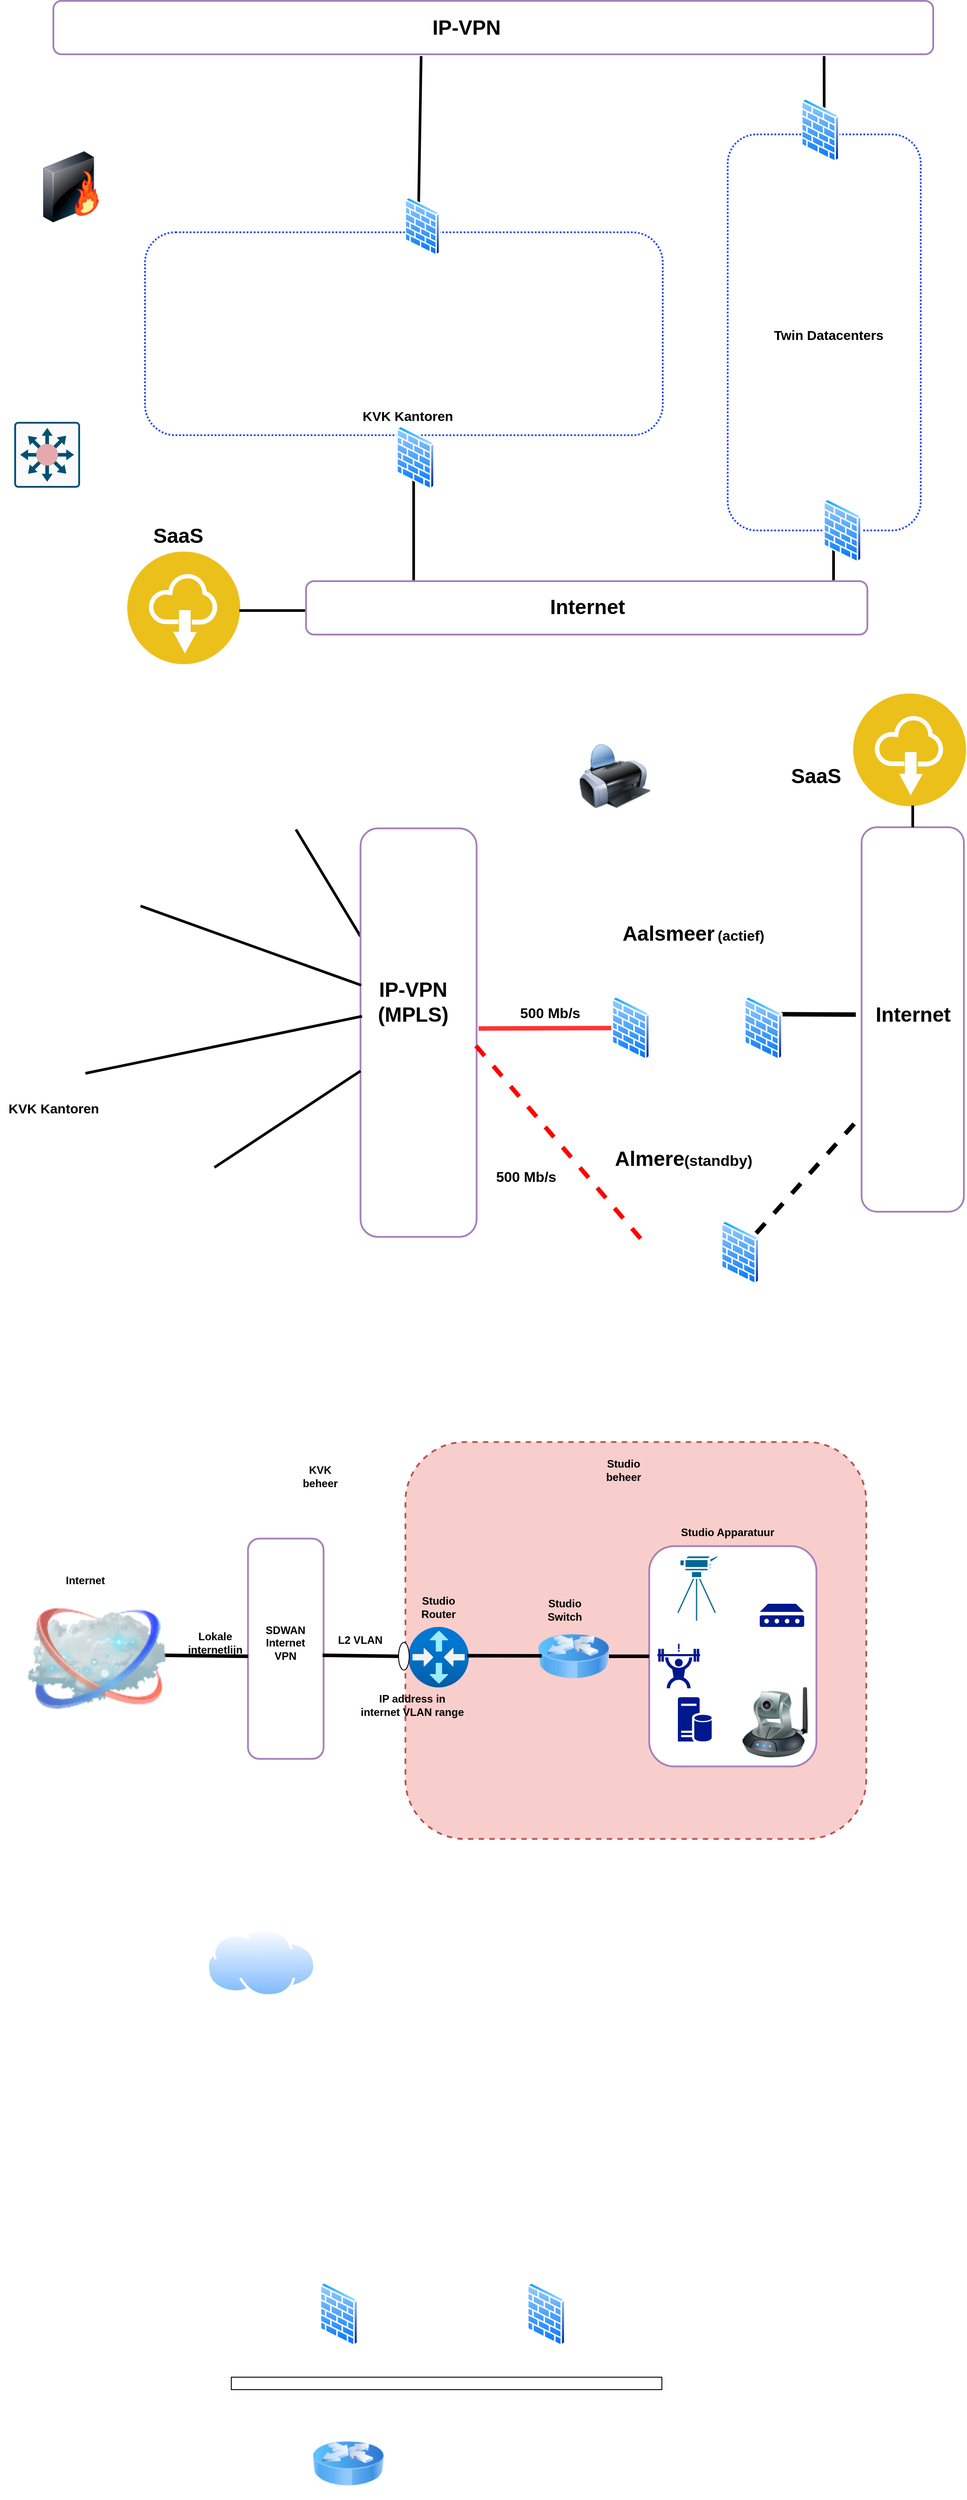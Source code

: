<mxfile version="22.1.5" type="github">
  <diagram id="3hA0JPDEhd9gc4Itpv3c" name="Pagina-1">
    <mxGraphModel dx="830" dy="450" grid="0" gridSize="10" guides="1" tooltips="1" connect="1" arrows="1" fold="1" page="1" pageScale="1" pageWidth="1169" pageHeight="827" math="0" shadow="0">
      <root>
        <mxCell id="0" />
        <mxCell id="1" parent="0" />
        <mxCell id="y-xSvdDMN6PbhGfwIklj-24" value="" style="whiteSpace=wrap;html=1;rounded=1;shadow=0;glass=0;sketch=0;fontSize=15;strokeColor=#b85450;strokeWidth=2;rotation=90;dashed=1;fillColor=#f8cecc;" parent="1" vertex="1">
          <mxGeometry x="528.75" y="1648.25" width="446" height="518" as="geometry" />
        </mxCell>
        <mxCell id="vR5ajId_hpdWkppUzHqL-19" style="rounded=0;orthogonalLoop=1;jettySize=auto;html=1;exitX=0.418;exitY=1.033;exitDx=0;exitDy=0;fontSize=15;endArrow=none;endFill=0;strokeWidth=3;shadow=0;sketch=0;exitPerimeter=0;" parent="1" source="vR5ajId_hpdWkppUzHqL-29" edge="1">
          <mxGeometry relative="1" as="geometry">
            <mxPoint x="168" y="311.75" as="sourcePoint" />
            <mxPoint x="507" y="328" as="targetPoint" />
          </mxGeometry>
        </mxCell>
        <mxCell id="vR5ajId_hpdWkppUzHqL-31" value="" style="whiteSpace=wrap;html=1;dashed=1;dashPattern=1 1;rounded=1;glass=0;strokeColor=#2146FF;strokeWidth=2;shadow=0;sketch=0;" parent="1" vertex="1">
          <mxGeometry x="200" y="325" width="582" height="228" as="geometry" />
        </mxCell>
        <mxCell id="vR5ajId_hpdWkppUzHqL-13" value="" style="whiteSpace=wrap;html=1;dashed=1;dashPattern=1 1;rounded=1;glass=0;strokeColor=#2146FF;strokeWidth=2;shadow=0;sketch=0;" parent="1" vertex="1">
          <mxGeometry x="855" y="215" width="217" height="445" as="geometry" />
        </mxCell>
        <mxCell id="vR5ajId_hpdWkppUzHqL-5" value="" style="shape=image;html=1;verticalAlign=top;verticalLabelPosition=bottom;labelBackgroundColor=#ffffff;imageAspect=0;aspect=fixed;image=https://cdn4.iconfinder.com/data/icons/travello-basic-ui-1/64/Home-128.png" parent="1" vertex="1">
          <mxGeometry x="532" y="348" width="100" height="100" as="geometry" />
        </mxCell>
        <mxCell id="vR5ajId_hpdWkppUzHqL-9" value="" style="shape=image;html=1;verticalAlign=top;verticalLabelPosition=bottom;labelBackgroundColor=#ffffff;imageAspect=0;aspect=fixed;image=https://cdn4.iconfinder.com/data/icons/ios-web-user-interface-multi-circle-flat-vol-4/512/Building_business_company_house_home_real_estate_state-128.png" parent="1" vertex="1">
          <mxGeometry x="382" y="348" width="128" height="128" as="geometry" />
        </mxCell>
        <mxCell id="vR5ajId_hpdWkppUzHqL-11" value="" style="shape=image;html=1;verticalAlign=top;verticalLabelPosition=bottom;labelBackgroundColor=#ffffff;imageAspect=0;aspect=fixed;image=https://cdn1.iconfinder.com/data/icons/2-building-line-filled/614/Police_Station-128.png" parent="1" vertex="1">
          <mxGeometry x="879" y="244" width="181" height="181" as="geometry" />
        </mxCell>
        <mxCell id="vR5ajId_hpdWkppUzHqL-12" value="" style="shape=image;html=1;verticalAlign=top;verticalLabelPosition=bottom;labelBackgroundColor=#ffffff;imageAspect=0;aspect=fixed;image=https://cdn1.iconfinder.com/data/icons/2-building-line-filled/614/Police_Station-128.png" parent="1" vertex="1">
          <mxGeometry x="882" y="461" width="181" height="181" as="geometry" />
        </mxCell>
        <mxCell id="vR5ajId_hpdWkppUzHqL-14" value="&lt;font style=&quot;font-size: 15px;&quot;&gt;&lt;b&gt;Twin&amp;nbsp;&lt;/b&gt;&lt;/font&gt;&lt;span style=&quot;font-size: 15px;&quot;&gt;&lt;b&gt;Datacenters&lt;/b&gt;&lt;/span&gt;" style="text;html=1;resizable=0;autosize=1;align=center;verticalAlign=middle;points=[];fillColor=none;strokeColor=none;rounded=0;shadow=0;glass=0;dashed=1;dashPattern=1 1;sketch=0;" parent="1" vertex="1">
          <mxGeometry x="897" y="425" width="141" height="30" as="geometry" />
        </mxCell>
        <mxCell id="vR5ajId_hpdWkppUzHqL-15" value="&lt;span style=&quot;font-size: 15px;&quot;&gt;&lt;b&gt;KVK Kantoren&lt;/b&gt;&lt;/span&gt;" style="text;html=1;resizable=0;autosize=1;align=center;verticalAlign=middle;points=[];fillColor=none;strokeColor=none;rounded=0;shadow=0;glass=0;dashed=1;dashPattern=1 1;sketch=0;" parent="1" vertex="1">
          <mxGeometry x="435" y="516" width="120" height="30" as="geometry" />
        </mxCell>
        <mxCell id="vR5ajId_hpdWkppUzHqL-24" style="edgeStyle=none;rounded=0;orthogonalLoop=1;jettySize=auto;html=1;exitX=0.876;exitY=1.033;exitDx=0;exitDy=0;entryX=0.5;entryY=0;entryDx=0;entryDy=0;fontSize=15;endArrow=none;endFill=0;strokeWidth=3;shadow=0;sketch=0;startArrow=none;exitPerimeter=0;" parent="1" edge="1">
          <mxGeometry relative="1" as="geometry">
            <mxPoint x="963.364" y="126.98" as="sourcePoint" />
            <mxPoint x="963.5" y="215" as="targetPoint" />
          </mxGeometry>
        </mxCell>
        <mxCell id="vR5ajId_hpdWkppUzHqL-7" value="" style="shape=image;html=1;verticalAlign=top;verticalLabelPosition=bottom;labelBackgroundColor=#ffffff;imageAspect=0;aspect=fixed;image=https://cdn4.iconfinder.com/data/icons/universal-7/614/20_-_Home-128.png" parent="1" vertex="1">
          <mxGeometry x="653" y="337" width="128" height="128" as="geometry" />
        </mxCell>
        <mxCell id="vR5ajId_hpdWkppUzHqL-1" value="" style="shape=image;html=1;verticalAlign=top;verticalLabelPosition=bottom;labelBackgroundColor=#ffffff;imageAspect=0;aspect=fixed;image=https://cdn1.iconfinder.com/data/icons/unicons-line-vol-1/24/building-128.png" parent="1" vertex="1">
          <mxGeometry x="224" y="346" width="128" height="128" as="geometry" />
        </mxCell>
        <mxCell id="vR5ajId_hpdWkppUzHqL-29" value="" style="whiteSpace=wrap;html=1;rounded=1;shadow=0;glass=0;sketch=0;fontSize=15;strokeColor=#A680B8;strokeWidth=2;" parent="1" vertex="1">
          <mxGeometry x="97" y="65" width="989" height="60" as="geometry" />
        </mxCell>
        <mxCell id="vR5ajId_hpdWkppUzHqL-30" value="" style="whiteSpace=wrap;html=1;rounded=1;shadow=0;glass=0;sketch=0;fontSize=15;strokeColor=#A680B8;strokeWidth=2;" parent="1" vertex="1">
          <mxGeometry x="381" y="717" width="631" height="60" as="geometry" />
        </mxCell>
        <mxCell id="vR5ajId_hpdWkppUzHqL-23" value="&lt;b style=&quot;&quot;&gt;&lt;font style=&quot;font-size: 23px;&quot;&gt;IP-VPN&lt;/font&gt;&lt;/b&gt;" style="text;html=1;resizable=0;autosize=1;align=center;verticalAlign=middle;points=[];fillColor=none;strokeColor=none;rounded=0;shadow=0;glass=0;dashed=1;dashPattern=1 1;sketch=0;" parent="1" vertex="1">
          <mxGeometry x="513" y="75" width="95" height="40" as="geometry" />
        </mxCell>
        <mxCell id="vR5ajId_hpdWkppUzHqL-32" style="rounded=0;orthogonalLoop=1;jettySize=auto;html=1;exitX=0.558;exitY=1.3;exitDx=0;exitDy=0;fontSize=15;endArrow=none;endFill=0;strokeWidth=3;shadow=0;sketch=0;exitPerimeter=0;" parent="1" source="vR5ajId_hpdWkppUzHqL-15" edge="1">
          <mxGeometry relative="1" as="geometry">
            <mxPoint x="527.237" y="583" as="sourcePoint" />
            <mxPoint x="502" y="716" as="targetPoint" />
          </mxGeometry>
        </mxCell>
        <mxCell id="vR5ajId_hpdWkppUzHqL-33" style="edgeStyle=none;rounded=0;orthogonalLoop=1;jettySize=auto;html=1;exitX=0.876;exitY=1.033;exitDx=0;exitDy=0;fontSize=15;endArrow=none;endFill=0;strokeWidth=3;shadow=0;sketch=0;startArrow=none;exitPerimeter=0;" parent="1" edge="1">
          <mxGeometry relative="1" as="geometry">
            <mxPoint x="974.004" y="660" as="sourcePoint" />
            <mxPoint x="974" y="716" as="targetPoint" />
          </mxGeometry>
        </mxCell>
        <mxCell id="vR5ajId_hpdWkppUzHqL-34" value="&lt;span style=&quot;font-size: 23px;&quot;&gt;&lt;b&gt;Internet&lt;/b&gt;&lt;/span&gt;" style="text;html=1;resizable=0;autosize=1;align=center;verticalAlign=middle;points=[];fillColor=none;strokeColor=none;rounded=0;shadow=0;glass=0;dashed=1;dashPattern=1 1;sketch=0;" parent="1" vertex="1">
          <mxGeometry x="646" y="726" width="102" height="40" as="geometry" />
        </mxCell>
        <mxCell id="vSffPIsU94AIsLdu5wni-1" style="rounded=0;orthogonalLoop=1;jettySize=auto;html=1;fontSize=15;endArrow=none;endFill=0;strokeWidth=3;shadow=0;sketch=0;" parent="1" source="vSffPIsU94AIsLdu5wni-11" target="vSffPIsU94AIsLdu5wni-13" edge="1">
          <mxGeometry relative="1" as="geometry">
            <mxPoint x="846" y="857" as="sourcePoint" />
            <mxPoint x="855" y="1032" as="targetPoint" />
          </mxGeometry>
        </mxCell>
        <mxCell id="vSffPIsU94AIsLdu5wni-10" style="edgeStyle=none;rounded=0;orthogonalLoop=1;jettySize=auto;html=1;exitX=0.49;exitY=-0.017;exitDx=0;exitDy=0;entryX=0;entryY=0.586;entryDx=0;entryDy=0;fontSize=15;endArrow=none;endFill=0;strokeWidth=5;shadow=0;sketch=0;startArrow=none;exitPerimeter=0;entryPerimeter=0;strokeColor=#FF3333;" parent="1" source="vSffPIsU94AIsLdu5wni-13" target="vSffPIsU94AIsLdu5wni-6" edge="1">
          <mxGeometry relative="1" as="geometry">
            <mxPoint x="642.004" y="1134" as="sourcePoint" />
            <mxPoint x="705" y="1219" as="targetPoint" />
          </mxGeometry>
        </mxCell>
        <mxCell id="vSffPIsU94AIsLdu5wni-13" value="" style="whiteSpace=wrap;html=1;rounded=1;shadow=0;glass=0;sketch=0;fontSize=15;strokeColor=#A680B8;strokeWidth=2;rotation=90;" parent="1" vertex="1">
          <mxGeometry x="278" y="1159" width="459" height="130.5" as="geometry" />
        </mxCell>
        <mxCell id="vSffPIsU94AIsLdu5wni-14" value="" style="whiteSpace=wrap;html=1;rounded=1;shadow=0;glass=0;sketch=0;fontSize=15;strokeColor=#A680B8;strokeWidth=2;rotation=90;" parent="1" vertex="1">
          <mxGeometry x="847" y="1152" width="432" height="115" as="geometry" />
        </mxCell>
        <mxCell id="vSffPIsU94AIsLdu5wni-15" value="&lt;div&gt;&lt;b style=&quot;&quot;&gt;&lt;font style=&quot;font-size: 23px;&quot;&gt;IP-VPN&lt;/font&gt;&lt;/b&gt;&lt;/div&gt;&lt;div&gt;&lt;b style=&quot;&quot;&gt;&lt;font style=&quot;font-size: 23px;&quot;&gt;(MPLS)&lt;br&gt;&lt;/font&gt;&lt;/b&gt;&lt;/div&gt;" style="text;html=1;resizable=0;autosize=1;align=center;verticalAlign=middle;points=[];fillColor=none;strokeColor=none;rounded=0;shadow=0;glass=0;dashed=1;dashPattern=1 1;sketch=0;" parent="1" vertex="1">
          <mxGeometry x="452" y="1156" width="97" height="67" as="geometry" />
        </mxCell>
        <mxCell id="vSffPIsU94AIsLdu5wni-17" style="edgeStyle=none;rounded=0;orthogonalLoop=1;jettySize=auto;html=1;exitX=1;exitY=0.5;exitDx=0;exitDy=0;fontSize=15;endArrow=none;endFill=0;strokeWidth=5;shadow=0;sketch=0;startArrow=none;fillColor=#f8cecc;strokeColor=#000000;" parent="1" source="vSffPIsU94AIsLdu5wni-6" edge="1">
          <mxGeometry relative="1" as="geometry">
            <mxPoint x="935.004" y="1468" as="sourcePoint" />
            <mxPoint x="999" y="1204" as="targetPoint" />
          </mxGeometry>
        </mxCell>
        <mxCell id="vSffPIsU94AIsLdu5wni-18" value="&lt;span style=&quot;font-size: 23px;&quot;&gt;&lt;b&gt;Internet&lt;/b&gt;&lt;/span&gt;" style="text;html=1;resizable=0;autosize=1;align=center;verticalAlign=middle;points=[];fillColor=none;strokeColor=none;rounded=0;shadow=0;glass=0;dashed=1;dashPattern=1 1;sketch=0;" parent="1" vertex="1">
          <mxGeometry x="1012" y="1183.5" width="102" height="40" as="geometry" />
        </mxCell>
        <mxCell id="vSffPIsU94AIsLdu5wni-4" value="" style="shape=image;html=1;verticalAlign=top;verticalLabelPosition=bottom;labelBackgroundColor=#ffffff;imageAspect=0;aspect=fixed;image=https://cdn4.iconfinder.com/data/icons/travello-basic-ui-1/64/Home-128.png" parent="1" vertex="1">
          <mxGeometry x="43" y="1169" width="100" height="100" as="geometry" />
        </mxCell>
        <mxCell id="vSffPIsU94AIsLdu5wni-5" value="" style="shape=image;html=1;verticalAlign=top;verticalLabelPosition=bottom;labelBackgroundColor=#ffffff;imageAspect=0;aspect=fixed;image=https://cdn4.iconfinder.com/data/icons/ios-web-user-interface-multi-circle-flat-vol-4/512/Building_business_company_house_home_real_estate_state-128.png" parent="1" vertex="1">
          <mxGeometry x="150" y="1354" width="128" height="128" as="geometry" />
        </mxCell>
        <mxCell id="vSffPIsU94AIsLdu5wni-9" value="&lt;span style=&quot;font-size: 15px;&quot;&gt;&lt;b&gt;KVK Kantoren&lt;/b&gt;&lt;/span&gt;" style="text;html=1;resizable=0;autosize=1;align=center;verticalAlign=middle;points=[];fillColor=none;strokeColor=none;rounded=0;shadow=0;glass=0;dashed=1;dashPattern=1 1;sketch=0;" parent="1" vertex="1">
          <mxGeometry x="37" y="1294" width="120" height="30" as="geometry" />
        </mxCell>
        <mxCell id="vSffPIsU94AIsLdu5wni-11" value="" style="shape=image;html=1;verticalAlign=top;verticalLabelPosition=bottom;labelBackgroundColor=#ffffff;imageAspect=0;aspect=fixed;image=https://cdn4.iconfinder.com/data/icons/universal-7/614/20_-_Home-128.png" parent="1" vertex="1">
          <mxGeometry x="267" y="868" width="128" height="128" as="geometry" />
        </mxCell>
        <mxCell id="vSffPIsU94AIsLdu5wni-12" value="" style="shape=image;html=1;verticalAlign=top;verticalLabelPosition=bottom;labelBackgroundColor=#ffffff;imageAspect=0;aspect=fixed;image=https://cdn1.iconfinder.com/data/icons/unicons-line-vol-1/24/building-128.png" parent="1" vertex="1">
          <mxGeometry x="85" y="950" width="128" height="128" as="geometry" />
        </mxCell>
        <mxCell id="vSffPIsU94AIsLdu5wni-24" style="rounded=0;orthogonalLoop=1;jettySize=auto;html=1;fontSize=15;endArrow=none;endFill=0;strokeWidth=3;shadow=0;sketch=0;exitX=0.859;exitY=1.031;exitDx=0;exitDy=0;exitPerimeter=0;entryX=0.384;entryY=0.994;entryDx=0;entryDy=0;entryPerimeter=0;" parent="1" source="vSffPIsU94AIsLdu5wni-12" target="vSffPIsU94AIsLdu5wni-13" edge="1">
          <mxGeometry relative="1" as="geometry">
            <mxPoint x="379.652" y="1006" as="sourcePoint" />
            <mxPoint x="452.25" y="1126.209" as="targetPoint" />
          </mxGeometry>
        </mxCell>
        <mxCell id="vSffPIsU94AIsLdu5wni-25" style="rounded=0;orthogonalLoop=1;jettySize=auto;html=1;fontSize=15;endArrow=none;endFill=0;strokeWidth=3;shadow=0;sketch=0;exitX=0.9;exitY=1.01;exitDx=0;exitDy=0;exitPerimeter=0;entryX=0.46;entryY=0.987;entryDx=0;entryDy=0;entryPerimeter=0;" parent="1" source="vSffPIsU94AIsLdu5wni-4" target="vSffPIsU94AIsLdu5wni-13" edge="1">
          <mxGeometry relative="1" as="geometry">
            <mxPoint x="204.952" y="1091.968" as="sourcePoint" />
            <mxPoint x="453.033" y="1181.006" as="targetPoint" />
          </mxGeometry>
        </mxCell>
        <mxCell id="vSffPIsU94AIsLdu5wni-26" style="rounded=0;orthogonalLoop=1;jettySize=auto;html=1;fontSize=15;endArrow=none;endFill=0;strokeWidth=3;shadow=0;sketch=0;" parent="1" source="vSffPIsU94AIsLdu5wni-5" target="vSffPIsU94AIsLdu5wni-13" edge="1">
          <mxGeometry relative="1" as="geometry">
            <mxPoint x="143" y="1280" as="sourcePoint" />
            <mxPoint x="453.947" y="1215.89" as="targetPoint" />
          </mxGeometry>
        </mxCell>
        <mxCell id="vSffPIsU94AIsLdu5wni-6" value="" style="shape=image;html=1;verticalAlign=top;verticalLabelPosition=bottom;labelBackgroundColor=#ffffff;imageAspect=0;aspect=fixed;image=https://cdn1.iconfinder.com/data/icons/2-building-line-filled/614/Police_Station-128.png" parent="1" vertex="1">
          <mxGeometry x="724" y="1113" width="181" height="181" as="geometry" />
        </mxCell>
        <mxCell id="vSffPIsU94AIsLdu5wni-7" value="" style="shape=image;html=1;verticalAlign=top;verticalLabelPosition=bottom;labelBackgroundColor=#ffffff;imageAspect=0;aspect=fixed;image=https://cdn1.iconfinder.com/data/icons/2-building-line-filled/614/Police_Station-128.png" parent="1" vertex="1">
          <mxGeometry x="718" y="1361" width="181" height="181" as="geometry" />
        </mxCell>
        <mxCell id="vSffPIsU94AIsLdu5wni-28" value="&lt;span style=&quot;font-size: 23px;&quot;&gt;&lt;b&gt;Aalsmeer&lt;/b&gt;&lt;/span&gt; &lt;b&gt;&lt;font style=&quot;font-size: 16px;&quot;&gt;(actief)&lt;/font&gt;&lt;/b&gt;" style="text;html=1;resizable=0;autosize=1;align=center;verticalAlign=middle;points=[];fillColor=none;strokeColor=none;rounded=0;shadow=0;glass=0;dashed=1;dashPattern=1 1;sketch=0;" parent="1" vertex="1">
          <mxGeometry x="727.5" y="1093" width="177" height="40" as="geometry" />
        </mxCell>
        <mxCell id="vSffPIsU94AIsLdu5wni-29" value="&lt;span style=&quot;font-size: 23px;&quot;&gt;&lt;b&gt;Almere&lt;/b&gt;&lt;/span&gt;&lt;b&gt;&lt;font style=&quot;font-size: 17px;&quot;&gt;(standby)&lt;/font&gt;&lt;/b&gt;" style="text;html=1;resizable=0;autosize=1;align=center;verticalAlign=middle;points=[];fillColor=none;strokeColor=none;rounded=0;shadow=0;glass=0;dashed=1;dashPattern=1 1;sketch=0;" parent="1" vertex="1">
          <mxGeometry x="719" y="1346" width="172" height="40" as="geometry" />
        </mxCell>
        <mxCell id="vSffPIsU94AIsLdu5wni-30" style="edgeStyle=none;rounded=0;orthogonalLoop=1;jettySize=auto;html=1;exitX=1;exitY=0.5;exitDx=0;exitDy=0;fontSize=15;endArrow=none;endFill=0;strokeWidth=5;shadow=0;sketch=0;startArrow=none;fillColor=#f8cecc;strokeColor=#000000;entryX=0.75;entryY=1;entryDx=0;entryDy=0;dashed=1;" parent="1" target="vSffPIsU94AIsLdu5wni-14" edge="1">
          <mxGeometry relative="1" as="geometry">
            <mxPoint x="867" y="1472" as="sourcePoint" />
            <mxPoint x="961" y="1472.5" as="targetPoint" />
          </mxGeometry>
        </mxCell>
        <mxCell id="vSffPIsU94AIsLdu5wni-31" style="edgeStyle=none;rounded=0;orthogonalLoop=1;jettySize=auto;html=1;exitX=0.532;exitY=0.006;exitDx=0;exitDy=0;entryX=0.26;entryY=0.575;entryDx=0;entryDy=0;fontSize=15;endArrow=none;endFill=0;strokeWidth=5;shadow=0;sketch=0;startArrow=none;exitPerimeter=0;entryPerimeter=0;dashed=1;strokeColor=#FF0000;" parent="1" source="vSffPIsU94AIsLdu5wni-13" target="vSffPIsU94AIsLdu5wni-7" edge="1">
          <mxGeometry relative="1" as="geometry">
            <mxPoint x="574.968" y="1341.59" as="sourcePoint" />
            <mxPoint x="724" y="1340.996" as="targetPoint" />
          </mxGeometry>
        </mxCell>
        <mxCell id="vSffPIsU94AIsLdu5wni-32" value="500 Mb/s" style="text;html=1;resizable=0;autosize=1;align=center;verticalAlign=middle;points=[];fillColor=none;strokeColor=none;rounded=0;shadow=0;glass=0;dashed=1;dashPattern=1 1;sketch=0;fontSize=16;fontStyle=1" parent="1" vertex="1">
          <mxGeometry x="612" y="1186" width="86" height="31" as="geometry" />
        </mxCell>
        <mxCell id="vSffPIsU94AIsLdu5wni-33" value="500 Mb/s" style="text;html=1;resizable=0;autosize=1;align=center;verticalAlign=middle;points=[];fillColor=none;strokeColor=none;rounded=0;shadow=0;glass=0;dashed=1;dashPattern=1 1;sketch=0;fontSize=16;fontStyle=1" parent="1" vertex="1">
          <mxGeometry x="585" y="1370" width="86" height="31" as="geometry" />
        </mxCell>
        <mxCell id="vSffPIsU94AIsLdu5wni-34" value="" style="aspect=fixed;perimeter=ellipsePerimeter;html=1;align=center;shadow=0;dashed=0;fontColor=#4277BB;labelBackgroundColor=#ffffff;fontSize=12;spacingTop=3;image;image=img/lib/ibm/applications/saas_applications.svg;" parent="1" vertex="1">
          <mxGeometry x="180" y="683.5" width="127" height="127" as="geometry" />
        </mxCell>
        <mxCell id="vSffPIsU94AIsLdu5wni-35" style="rounded=0;orthogonalLoop=1;jettySize=auto;html=1;fontSize=15;endArrow=none;endFill=0;strokeWidth=3;shadow=0;sketch=0;" parent="1" edge="1">
          <mxGeometry relative="1" as="geometry">
            <mxPoint x="306" y="750" as="sourcePoint" />
            <mxPoint x="380.04" y="750" as="targetPoint" />
          </mxGeometry>
        </mxCell>
        <mxCell id="vSffPIsU94AIsLdu5wni-36" value="&lt;span style=&quot;font-size: 23px;&quot;&gt;&lt;b&gt;SaaS&lt;/b&gt;&lt;/span&gt;" style="text;html=1;resizable=0;autosize=1;align=center;verticalAlign=middle;points=[];fillColor=none;strokeColor=none;rounded=0;shadow=0;glass=0;dashed=1;dashPattern=1 1;sketch=0;" parent="1" vertex="1">
          <mxGeometry x="200" y="646" width="74" height="40" as="geometry" />
        </mxCell>
        <mxCell id="vSffPIsU94AIsLdu5wni-37" value="" style="aspect=fixed;perimeter=ellipsePerimeter;html=1;align=center;shadow=0;dashed=0;spacingTop=3;image;image=img/lib/active_directory/firewall.svg;fontSize=17;" parent="1" vertex="1">
          <mxGeometry x="491.5" y="285" width="40.5" height="66.39" as="geometry" />
        </mxCell>
        <mxCell id="vSffPIsU94AIsLdu5wni-38" value="" style="aspect=fixed;perimeter=ellipsePerimeter;html=1;align=center;shadow=0;dashed=0;spacingTop=3;image;image=img/lib/active_directory/firewall.svg;fontSize=17;" parent="1" vertex="1">
          <mxGeometry x="482" y="542" width="44" height="72.13" as="geometry" />
        </mxCell>
        <mxCell id="vSffPIsU94AIsLdu5wni-39" value="" style="aspect=fixed;perimeter=ellipsePerimeter;html=1;align=center;shadow=0;dashed=0;spacingTop=3;image;image=img/lib/active_directory/firewall.svg;fontSize=17;" parent="1" vertex="1">
          <mxGeometry x="962" y="624" width="44" height="72.13" as="geometry" />
        </mxCell>
        <mxCell id="vSffPIsU94AIsLdu5wni-41" value="" style="aspect=fixed;perimeter=ellipsePerimeter;html=1;align=center;shadow=0;dashed=0;spacingTop=3;image;image=img/lib/active_directory/firewall.svg;fontSize=17;" parent="1" vertex="1">
          <mxGeometry x="937" y="174" width="44" height="72.13" as="geometry" />
        </mxCell>
        <mxCell id="vSffPIsU94AIsLdu5wni-42" value="" style="aspect=fixed;perimeter=ellipsePerimeter;html=1;align=center;shadow=0;dashed=0;spacingTop=3;image;image=img/lib/active_directory/firewall.svg;fontSize=17;" parent="1" vertex="1">
          <mxGeometry x="724" y="1182.93" width="44" height="72.13" as="geometry" />
        </mxCell>
        <mxCell id="vSffPIsU94AIsLdu5wni-43" value="" style="aspect=fixed;perimeter=ellipsePerimeter;html=1;align=center;shadow=0;dashed=0;spacingTop=3;image;image=img/lib/active_directory/firewall.svg;fontSize=17;" parent="1" vertex="1">
          <mxGeometry x="873" y="1182.93" width="44" height="72.13" as="geometry" />
        </mxCell>
        <mxCell id="vSffPIsU94AIsLdu5wni-44" value="" style="aspect=fixed;perimeter=ellipsePerimeter;html=1;align=center;shadow=0;dashed=0;spacingTop=3;image;image=img/lib/active_directory/firewall.svg;fontSize=17;" parent="1" vertex="1">
          <mxGeometry x="396" y="2628" width="44" height="72.13" as="geometry" />
        </mxCell>
        <mxCell id="vSffPIsU94AIsLdu5wni-45" value="" style="aspect=fixed;perimeter=ellipsePerimeter;html=1;align=center;shadow=0;dashed=0;spacingTop=3;image;image=img/lib/active_directory/firewall.svg;fontSize=17;" parent="1" vertex="1">
          <mxGeometry x="847" y="1435" width="44" height="72.13" as="geometry" />
        </mxCell>
        <mxCell id="vSffPIsU94AIsLdu5wni-46" value="" style="aspect=fixed;perimeter=ellipsePerimeter;html=1;align=center;shadow=0;dashed=0;fontColor=#4277BB;labelBackgroundColor=#ffffff;fontSize=12;spacingTop=3;image;image=img/lib/ibm/applications/saas_applications.svg;" parent="1" vertex="1">
          <mxGeometry x="996" y="843" width="127" height="127" as="geometry" />
        </mxCell>
        <mxCell id="vSffPIsU94AIsLdu5wni-47" style="rounded=0;orthogonalLoop=1;jettySize=auto;html=1;fontSize=15;endArrow=none;endFill=0;strokeWidth=3;shadow=0;sketch=0;exitX=0;exitY=0.5;exitDx=0;exitDy=0;" parent="1" source="vSffPIsU94AIsLdu5wni-14" edge="1">
          <mxGeometry relative="1" as="geometry">
            <mxPoint x="991" y="965" as="sourcePoint" />
            <mxPoint x="1063" y="969" as="targetPoint" />
          </mxGeometry>
        </mxCell>
        <mxCell id="vSffPIsU94AIsLdu5wni-48" value="&lt;span style=&quot;font-size: 23px;&quot;&gt;&lt;b&gt;SaaS&lt;/b&gt;&lt;/span&gt;" style="text;html=1;resizable=0;autosize=1;align=center;verticalAlign=middle;points=[];fillColor=none;strokeColor=none;rounded=0;shadow=0;glass=0;dashed=1;dashPattern=1 1;sketch=0;" parent="1" vertex="1">
          <mxGeometry x="917" y="916" width="74" height="40" as="geometry" />
        </mxCell>
        <mxCell id="vSffPIsU94AIsLdu5wni-54" value="" style="image;html=1;image=img/lib/clip_art/computers/Printer_128x128.png;fontSize=17;" parent="1" vertex="1">
          <mxGeometry x="688" y="896" width="80" height="80" as="geometry" />
        </mxCell>
        <mxCell id="y-xSvdDMN6PbhGfwIklj-1" value="" style="image;html=1;image=img/lib/clip_art/networking/Router_Icon_128x128.png" parent="1" vertex="1">
          <mxGeometry x="641.5" y="1885" width="80" height="80" as="geometry" />
        </mxCell>
        <mxCell id="y-xSvdDMN6PbhGfwIklj-2" value="" style="image;aspect=fixed;html=1;points=[];align=center;fontSize=12;image=img/lib/azure2/networking/Virtual_Router.svg;" parent="1" vertex="1">
          <mxGeometry x="496" y="1892" width="68" height="68" as="geometry" />
        </mxCell>
        <mxCell id="y-xSvdDMN6PbhGfwIklj-3" value="" style="whiteSpace=wrap;html=1;rounded=1;shadow=0;glass=0;sketch=0;fontSize=15;strokeColor=#A680B8;strokeWidth=2;rotation=90;" parent="1" vertex="1">
          <mxGeometry x="737" y="1831" width="247.5" height="188" as="geometry" />
        </mxCell>
        <mxCell id="y-xSvdDMN6PbhGfwIklj-4" value="" style="shape=mxgraph.cisco.computers_and_peripherals.video_camera;html=1;pointerEvents=1;dashed=0;fillColor=#036897;strokeColor=#ffffff;strokeWidth=2;verticalLabelPosition=bottom;verticalAlign=top;align=center;outlineConnect=0;" parent="1" vertex="1">
          <mxGeometry x="799" y="1811" width="46" height="74" as="geometry" />
        </mxCell>
        <mxCell id="y-xSvdDMN6PbhGfwIklj-5" value="" style="image;html=1;image=img/lib/clip_art/networking/Ip_Camera_128x128.png" parent="1" vertex="1">
          <mxGeometry x="868" y="1959" width="80" height="80" as="geometry" />
        </mxCell>
        <mxCell id="y-xSvdDMN6PbhGfwIklj-6" value="" style="sketch=0;aspect=fixed;pointerEvents=1;shadow=0;dashed=0;html=1;strokeColor=none;labelPosition=center;verticalLabelPosition=bottom;verticalAlign=top;align=center;fillColor=#00188D;shape=mxgraph.mscae.enterprise.database_server" parent="1" vertex="1">
          <mxGeometry x="799" y="1971" width="38" height="50" as="geometry" />
        </mxCell>
        <mxCell id="y-xSvdDMN6PbhGfwIklj-7" value="" style="sketch=0;aspect=fixed;pointerEvents=1;shadow=0;dashed=0;html=1;strokeColor=none;labelPosition=center;verticalLabelPosition=bottom;verticalAlign=top;align=center;fillColor=#00188D;shape=mxgraph.mscae.enterprise.device" parent="1" vertex="1">
          <mxGeometry x="891" y="1866" width="50" height="26" as="geometry" />
        </mxCell>
        <mxCell id="y-xSvdDMN6PbhGfwIklj-8" value="" style="sketch=0;aspect=fixed;pointerEvents=1;shadow=0;dashed=0;html=1;strokeColor=none;labelPosition=center;verticalLabelPosition=bottom;verticalAlign=top;align=center;fillColor=#00188D;shape=mxgraph.mscae.enterprise.load_testing" parent="1" vertex="1">
          <mxGeometry x="776" y="1911" width="48" height="50" as="geometry" />
        </mxCell>
        <mxCell id="y-xSvdDMN6PbhGfwIklj-9" value="" style="endArrow=none;html=1;rounded=0;entryX=0.5;entryY=1;entryDx=0;entryDy=0;strokeWidth=4;" parent="1" source="y-xSvdDMN6PbhGfwIklj-1" target="y-xSvdDMN6PbhGfwIklj-3" edge="1">
          <mxGeometry width="50" height="50" relative="1" as="geometry">
            <mxPoint x="558" y="1564" as="sourcePoint" />
            <mxPoint x="608" y="1514" as="targetPoint" />
          </mxGeometry>
        </mxCell>
        <mxCell id="y-xSvdDMN6PbhGfwIklj-10" value="" style="endArrow=none;html=1;rounded=0;entryX=0.5;entryY=1;entryDx=0;entryDy=0;strokeWidth=4;exitX=0.976;exitY=0.476;exitDx=0;exitDy=0;exitPerimeter=0;" parent="1" source="y-xSvdDMN6PbhGfwIklj-2" edge="1">
          <mxGeometry width="50" height="50" relative="1" as="geometry">
            <mxPoint x="601" y="1924.5" as="sourcePoint" />
            <mxPoint x="646" y="1924.5" as="targetPoint" />
          </mxGeometry>
        </mxCell>
        <mxCell id="y-xSvdDMN6PbhGfwIklj-11" value="&lt;b&gt;Studio Router&lt;/b&gt;" style="text;strokeColor=none;align=center;fillColor=none;html=1;verticalAlign=middle;whiteSpace=wrap;rounded=0;" parent="1" vertex="1">
          <mxGeometry x="500" y="1855" width="60" height="30" as="geometry" />
        </mxCell>
        <mxCell id="y-xSvdDMN6PbhGfwIklj-12" value="&lt;div&gt;&lt;b&gt;Studio&lt;/b&gt;&lt;/div&gt;&lt;div&gt;&lt;b&gt;Switch&lt;/b&gt;&lt;/div&gt;" style="text;strokeColor=none;align=center;fillColor=none;html=1;verticalAlign=middle;whiteSpace=wrap;rounded=0;" parent="1" vertex="1">
          <mxGeometry x="641.5" y="1858" width="60" height="30" as="geometry" />
        </mxCell>
        <mxCell id="y-xSvdDMN6PbhGfwIklj-13" value="&lt;b&gt;Studio Apparatuur&lt;br&gt;&lt;/b&gt;" style="text;strokeColor=none;align=center;fillColor=none;html=1;verticalAlign=middle;whiteSpace=wrap;rounded=0;" parent="1" vertex="1">
          <mxGeometry x="799" y="1771" width="112" height="30" as="geometry" />
        </mxCell>
        <mxCell id="y-xSvdDMN6PbhGfwIklj-14" value="" style="whiteSpace=wrap;html=1;rounded=1;shadow=0;glass=0;sketch=0;fontSize=15;strokeColor=#A680B8;strokeWidth=2;rotation=90;" parent="1" vertex="1">
          <mxGeometry x="234.5" y="1874" width="247.5" height="85" as="geometry" />
        </mxCell>
        <mxCell id="y-xSvdDMN6PbhGfwIklj-15" value="" style="endArrow=none;html=1;rounded=0;entryX=0.5;entryY=1;entryDx=0;entryDy=0;strokeWidth=4;exitX=0.53;exitY=0.013;exitDx=0;exitDy=0;exitPerimeter=0;" parent="1" source="y-xSvdDMN6PbhGfwIklj-20" edge="1">
          <mxGeometry width="50" height="50" relative="1" as="geometry">
            <mxPoint x="412" y="1924.66" as="sourcePoint" />
            <mxPoint x="496" y="1925.16" as="targetPoint" />
          </mxGeometry>
        </mxCell>
        <mxCell id="y-xSvdDMN6PbhGfwIklj-16" value="&lt;b&gt;SDWAN Internet VPN&lt;br&gt;&lt;/b&gt;" style="text;strokeColor=none;align=center;fillColor=none;html=1;verticalAlign=middle;whiteSpace=wrap;rounded=0;" parent="1" vertex="1">
          <mxGeometry x="328.25" y="1895" width="60" height="30" as="geometry" />
        </mxCell>
        <mxCell id="y-xSvdDMN6PbhGfwIklj-17" value="" style="endArrow=none;html=1;rounded=0;entryX=0.5;entryY=1;entryDx=0;entryDy=0;strokeWidth=4;exitX=0.53;exitY=0.013;exitDx=0;exitDy=0;exitPerimeter=0;" parent="1" edge="1">
          <mxGeometry width="50" height="50" relative="1" as="geometry">
            <mxPoint x="220" y="1923.84" as="sourcePoint" />
            <mxPoint x="316" y="1925" as="targetPoint" />
          </mxGeometry>
        </mxCell>
        <mxCell id="y-xSvdDMN6PbhGfwIklj-18" value="" style="image;html=1;image=img/lib/clip_art/networking/Cloud_128x128.png" parent="1" vertex="1">
          <mxGeometry x="68" y="1855" width="156" height="145" as="geometry" />
        </mxCell>
        <mxCell id="y-xSvdDMN6PbhGfwIklj-19" value="&lt;b&gt;Internet&lt;/b&gt;" style="text;strokeColor=none;align=center;fillColor=none;html=1;verticalAlign=middle;whiteSpace=wrap;rounded=0;" parent="1" vertex="1">
          <mxGeometry x="103" y="1825" width="60" height="30" as="geometry" />
        </mxCell>
        <mxCell id="y-xSvdDMN6PbhGfwIklj-21" value="" style="endArrow=none;html=1;rounded=0;entryX=0.5;entryY=1;entryDx=0;entryDy=0;strokeWidth=4;exitX=0.53;exitY=0.013;exitDx=0;exitDy=0;exitPerimeter=0;" parent="1" source="y-xSvdDMN6PbhGfwIklj-14" target="y-xSvdDMN6PbhGfwIklj-20" edge="1">
          <mxGeometry width="50" height="50" relative="1" as="geometry">
            <mxPoint x="400" y="1924" as="sourcePoint" />
            <mxPoint x="496" y="1925.16" as="targetPoint" />
          </mxGeometry>
        </mxCell>
        <mxCell id="y-xSvdDMN6PbhGfwIklj-20" value="" style="ellipse;whiteSpace=wrap;html=1;rotation=90;" parent="1" vertex="1">
          <mxGeometry x="475.5" y="1919" width="31" height="12" as="geometry" />
        </mxCell>
        <mxCell id="y-xSvdDMN6PbhGfwIklj-22" value="&lt;b&gt;L2 VLAN&lt;br&gt;&lt;/b&gt;" style="text;strokeColor=none;align=center;fillColor=none;html=1;verticalAlign=middle;whiteSpace=wrap;rounded=0;" parent="1" vertex="1">
          <mxGeometry x="412" y="1892" width="60" height="30" as="geometry" />
        </mxCell>
        <mxCell id="y-xSvdDMN6PbhGfwIklj-23" value="&lt;b&gt;IP address in internet VLAN range&lt;br&gt;&lt;/b&gt;" style="text;strokeColor=none;align=center;fillColor=none;html=1;verticalAlign=middle;whiteSpace=wrap;rounded=0;" parent="1" vertex="1">
          <mxGeometry x="440" y="1965" width="121" height="30" as="geometry" />
        </mxCell>
        <mxCell id="y-xSvdDMN6PbhGfwIklj-25" value="&lt;div&gt;&lt;b&gt;Lokale&lt;/b&gt;&lt;/div&gt;&lt;div&gt;&lt;b&gt;internetlijn&lt;br&gt;&lt;/b&gt;&lt;/div&gt;" style="text;strokeColor=none;align=center;fillColor=none;html=1;verticalAlign=middle;whiteSpace=wrap;rounded=0;" parent="1" vertex="1">
          <mxGeometry x="249" y="1895" width="60" height="30" as="geometry" />
        </mxCell>
        <mxCell id="y-xSvdDMN6PbhGfwIklj-26" value="&lt;b&gt;Studio beheer&lt;br&gt;&lt;/b&gt;" style="text;strokeColor=none;align=center;fillColor=none;html=1;verticalAlign=middle;whiteSpace=wrap;rounded=0;" parent="1" vertex="1">
          <mxGeometry x="708" y="1701" width="60" height="30" as="geometry" />
        </mxCell>
        <mxCell id="y-xSvdDMN6PbhGfwIklj-27" value="&lt;b&gt;KVK beheer&lt;br&gt;&lt;/b&gt;" style="text;strokeColor=none;align=center;fillColor=none;html=1;verticalAlign=middle;whiteSpace=wrap;rounded=0;" parent="1" vertex="1">
          <mxGeometry x="367" y="1708" width="60" height="30" as="geometry" />
        </mxCell>
        <mxCell id="6AngHZlahad4H2wQYBc0-1" value="" style="aspect=fixed;perimeter=ellipsePerimeter;html=1;align=center;shadow=0;dashed=0;spacingTop=3;image;image=img/lib/active_directory/firewall.svg;fontSize=17;" vertex="1" parent="1">
          <mxGeometry x="629" y="2628" width="44" height="72.13" as="geometry" />
        </mxCell>
        <mxCell id="6AngHZlahad4H2wQYBc0-2" value="" style="rounded=0;whiteSpace=wrap;html=1;" vertex="1" parent="1">
          <mxGeometry x="297" y="2735" width="484" height="14" as="geometry" />
        </mxCell>
        <mxCell id="6AngHZlahad4H2wQYBc0-3" value="" style="image;html=1;image=img/lib/clip_art/networking/Router_Icon_128x128.png" vertex="1" parent="1">
          <mxGeometry x="388.25" y="2792" width="80" height="80" as="geometry" />
        </mxCell>
        <mxCell id="6AngHZlahad4H2wQYBc0-4" value="" style="image;html=1;image=img/lib/clip_art/networking/Firewall-page1_128x128.png" vertex="1" parent="1">
          <mxGeometry x="77" y="234" width="80" height="80" as="geometry" />
        </mxCell>
        <mxCell id="6AngHZlahad4H2wQYBc0-5" value="" style="sketch=0;points=[[0.015,0.015,0],[0.985,0.015,0],[0.985,0.985,0],[0.015,0.985,0],[0.25,0,0],[0.5,0,0],[0.75,0,0],[1,0.25,0],[1,0.5,0],[1,0.75,0],[0.75,1,0],[0.5,1,0],[0.25,1,0],[0,0.75,0],[0,0.5,0],[0,0.25,0]];verticalLabelPosition=bottom;html=1;verticalAlign=top;aspect=fixed;align=center;pointerEvents=1;shape=mxgraph.cisco19.rect;prIcon=secure_catalyst_switch_color2;fillColor=#FAFAFA;strokeColor=#005073;" vertex="1" parent="1">
          <mxGeometry x="53" y="538" width="74" height="74" as="geometry" />
        </mxCell>
        <mxCell id="6AngHZlahad4H2wQYBc0-6" value="" style="image;aspect=fixed;perimeter=ellipsePerimeter;html=1;align=center;shadow=0;dashed=0;spacingTop=3;image=img/lib/active_directory/internet_cloud.svg;" vertex="1" parent="1">
          <mxGeometry x="269" y="2230" width="123" height="77.49" as="geometry" />
        </mxCell>
      </root>
    </mxGraphModel>
  </diagram>
</mxfile>
